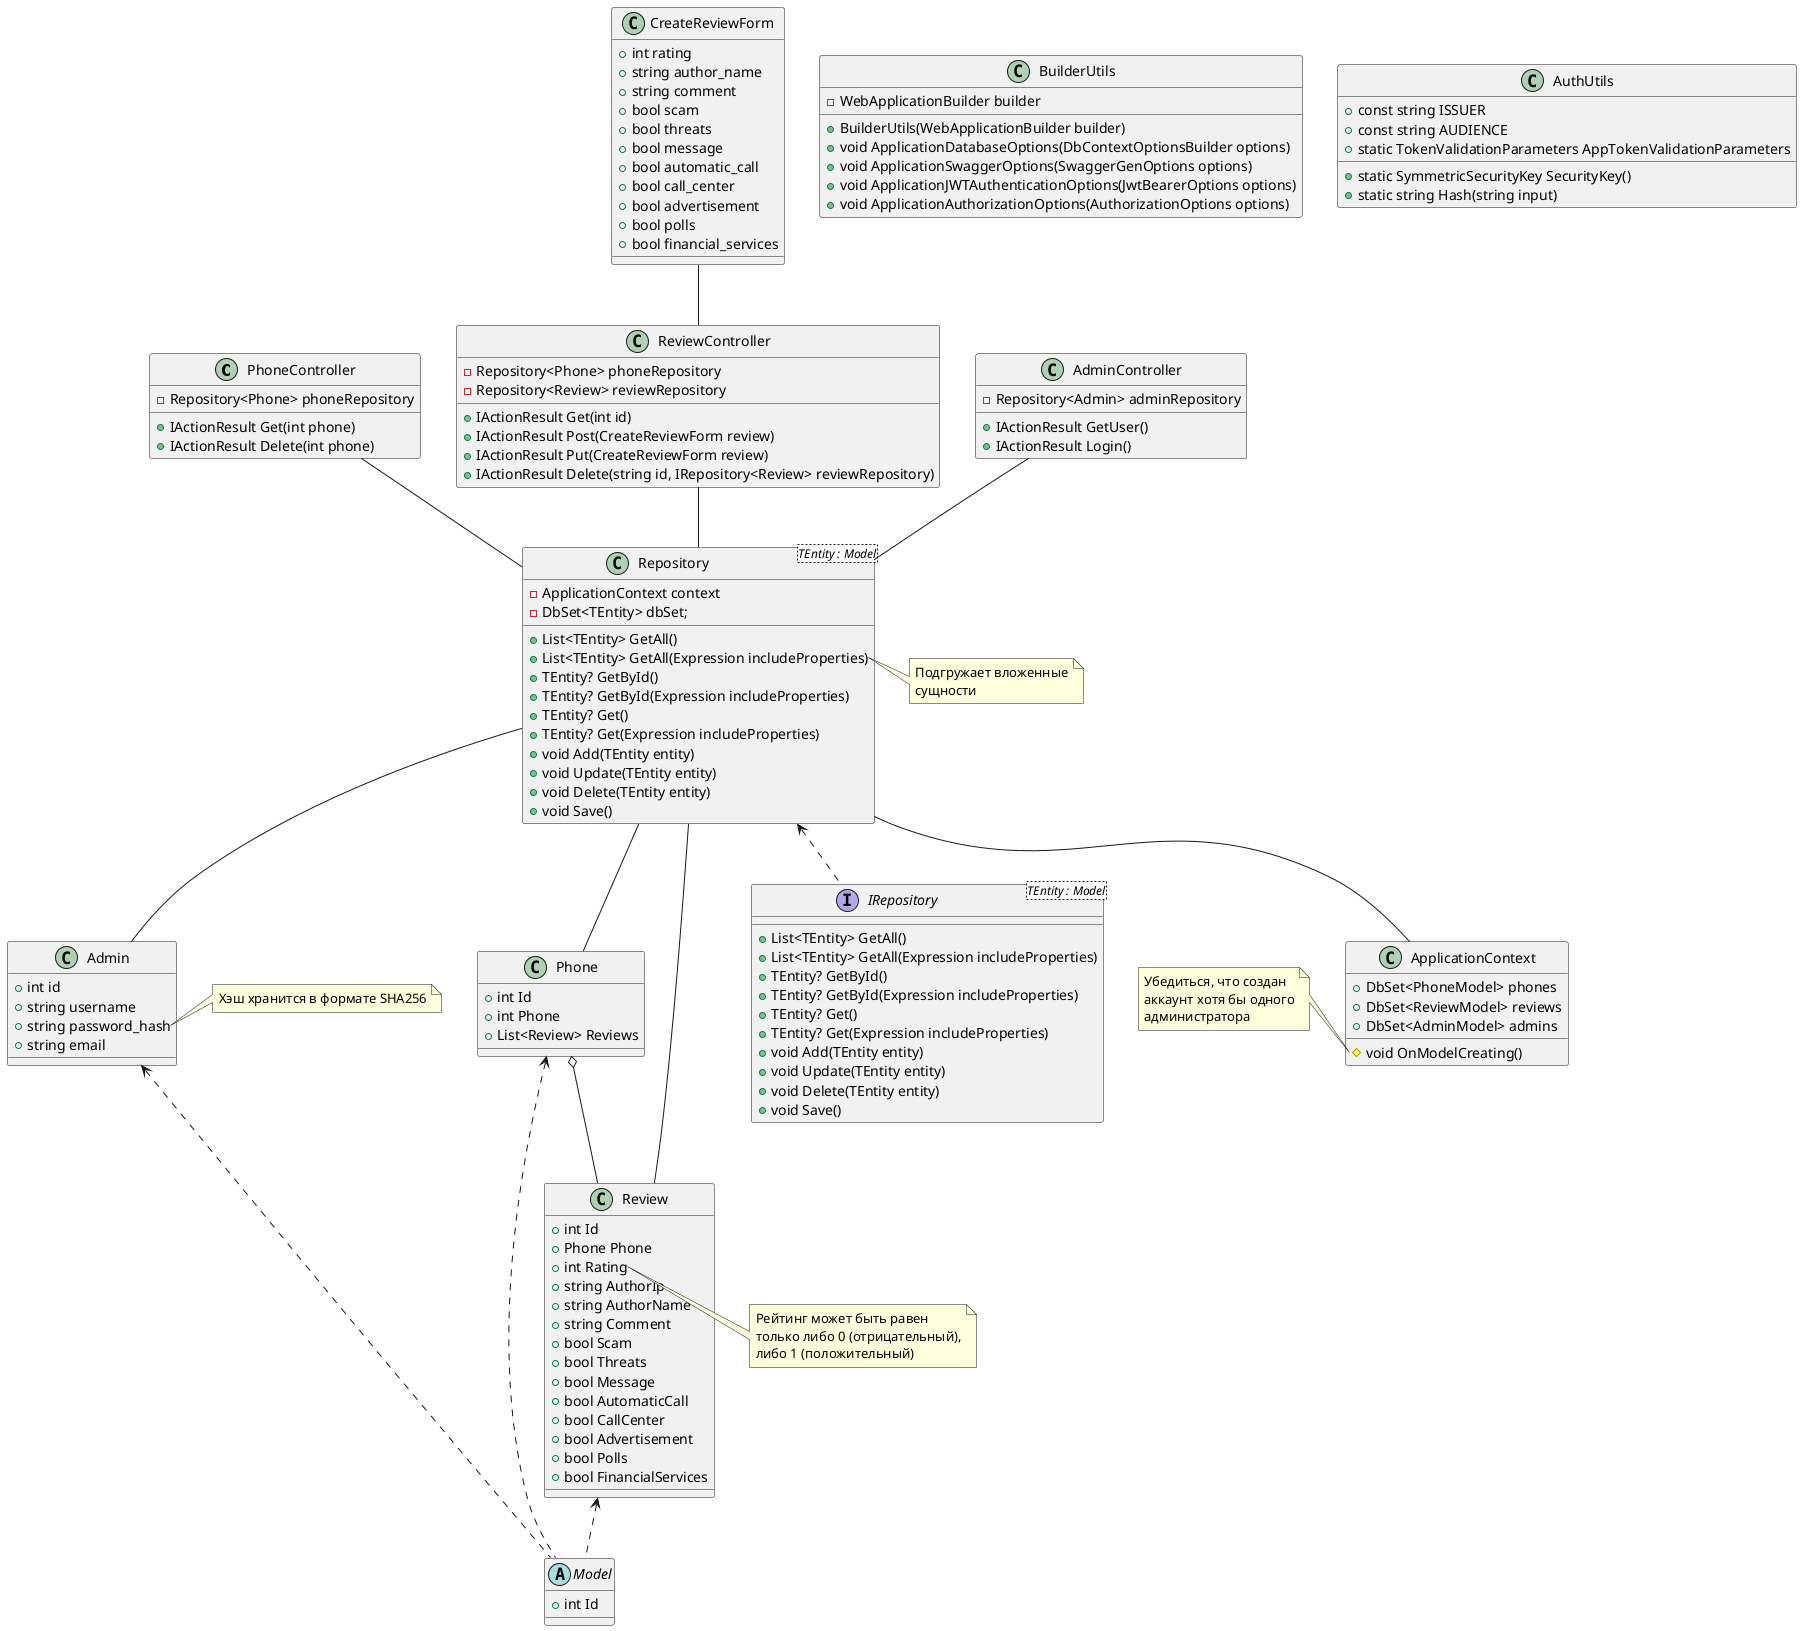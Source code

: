 @startuml Class
class PhoneController {
    - Repository<Phone> phoneRepository
    + IActionResult Get(int phone)
    + IActionResult Delete(int phone)
}

class ReviewController {
    - Repository<Phone> phoneRepository
    - Repository<Review> reviewRepository
    + IActionResult Get(int id)
    + IActionResult Post(CreateReviewForm review)
    + IActionResult Put(CreateReviewForm review)
    + IActionResult Delete(string id, IRepository<Review> reviewRepository)
}

class AdminController {
    - Repository<Admin> adminRepository
    + IActionResult GetUser()
    + IActionResult Login()
}

class CreateReviewForm {
    + int rating
    + string author_name
    + string comment
    + bool scam
    + bool threats
    + bool message
    + bool automatic_call
    + bool call_center
    + bool advertisement
    + bool polls
    + bool financial_services
}

together {
    class Phone {
        + int Id
        + int Phone
        + List<Review> Reviews
    }
    class Admin {
        + int id
        + string username
        + string password_hash
        + string email
    }
    note left of Admin::password_hash
    Хэш хранится в формате SHA256
    end note
}

together {
    class Review {
        + int Id
        + Phone Phone
        + int Rating
        + string AuthorIp
        + string AuthorName
        + string Comment
        + bool Scam
        + bool Threats
        + bool Message
        + bool AutomaticCall
        + bool CallCenter
        + bool Advertisement
        + bool Polls
        + bool FinancialServices
    }
    note right of Review::Rating
    Рейтинг может быть равен
    только либо 0 (отрицательный),
    либо 1 (положительный)
    end note

    abstract class Model {
        + int Id
    }
}



class BuilderUtils {
    - WebApplicationBuilder builder
    + BuilderUtils(WebApplicationBuilder builder)
    + void ApplicationDatabaseOptions(DbContextOptionsBuilder options)
    + void ApplicationSwaggerOptions(SwaggerGenOptions options)
    + void ApplicationJWTAuthenticationOptions(JwtBearerOptions options)
    + void ApplicationAuthorizationOptions(AuthorizationOptions options)
}

static class AuthUtils {
    + const string ISSUER
    + const string AUDIENCE
    + static SymmetricSecurityKey SecurityKey()
    + static TokenValidationParameters AppTokenValidationParameters
    + static string Hash(string input)
}

together {
    interface IRepository<TEntity : Model>{
        + List<TEntity> GetAll()
        + List<TEntity> GetAll(Expression includeProperties)
        + TEntity? GetById()
        + TEntity? GetById(Expression includeProperties)
        + TEntity? Get()
        + TEntity? Get(Expression includeProperties)
        + void Add(TEntity entity)
        + void Update(TEntity entity)
        + void Delete(TEntity entity)
        + void Save()
    }

    class ApplicationContext {
        + DbSet<PhoneModel> phones
        + DbSet<ReviewModel> reviews
        + DbSet<AdminModel> admins
        # void OnModelCreating()
    }
    note left of ApplicationContext::OnModelCreating()
    Убедиться, что создан
    аккаунт хотя бы одного
    администратора
    end note
}

class Repository<TEntity : Model>{
    - ApplicationContext context
    - DbSet<TEntity> dbSet;
    + List<TEntity> GetAll()
    + List<TEntity> GetAll(Expression includeProperties)
    + TEntity? GetById()
    + TEntity? GetById(Expression includeProperties)
    + TEntity? Get()
    + TEntity? Get(Expression includeProperties)
    + void Add(TEntity entity)
    + void Update(TEntity entity)
    + void Delete(TEntity entity)
    + void Save()
}
note right of Repository::"GetAll(Expression includeProperties)"
Подгружает вложенные
сущности
end note

Repository <.. IRepository

Admin <.. Model
Phone <.. Model
Review <.. Model

Repository -- ApplicationContext

CreateReviewForm -- ReviewController

PhoneController -- Repository
ReviewController -- Repository
AdminController -- Repository

Phone  o-- Review

Repository -- Phone
Repository -- Review
Repository -- Admin
